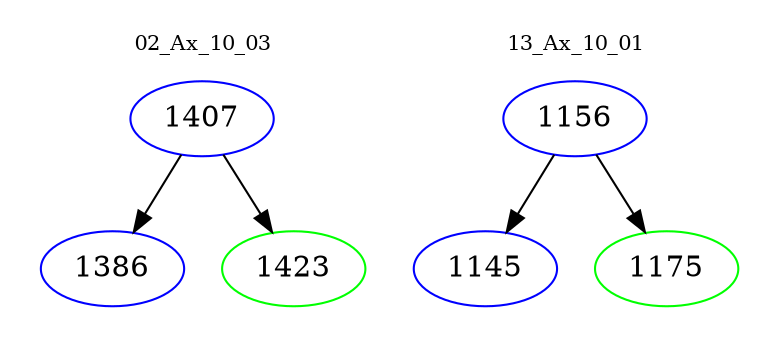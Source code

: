 digraph{
subgraph cluster_0 {
color = white
label = "02_Ax_10_03";
fontsize=10;
T0_1407 [label="1407", color="blue"]
T0_1407 -> T0_1386 [color="black"]
T0_1386 [label="1386", color="blue"]
T0_1407 -> T0_1423 [color="black"]
T0_1423 [label="1423", color="green"]
}
subgraph cluster_1 {
color = white
label = "13_Ax_10_01";
fontsize=10;
T1_1156 [label="1156", color="blue"]
T1_1156 -> T1_1145 [color="black"]
T1_1145 [label="1145", color="blue"]
T1_1156 -> T1_1175 [color="black"]
T1_1175 [label="1175", color="green"]
}
}
